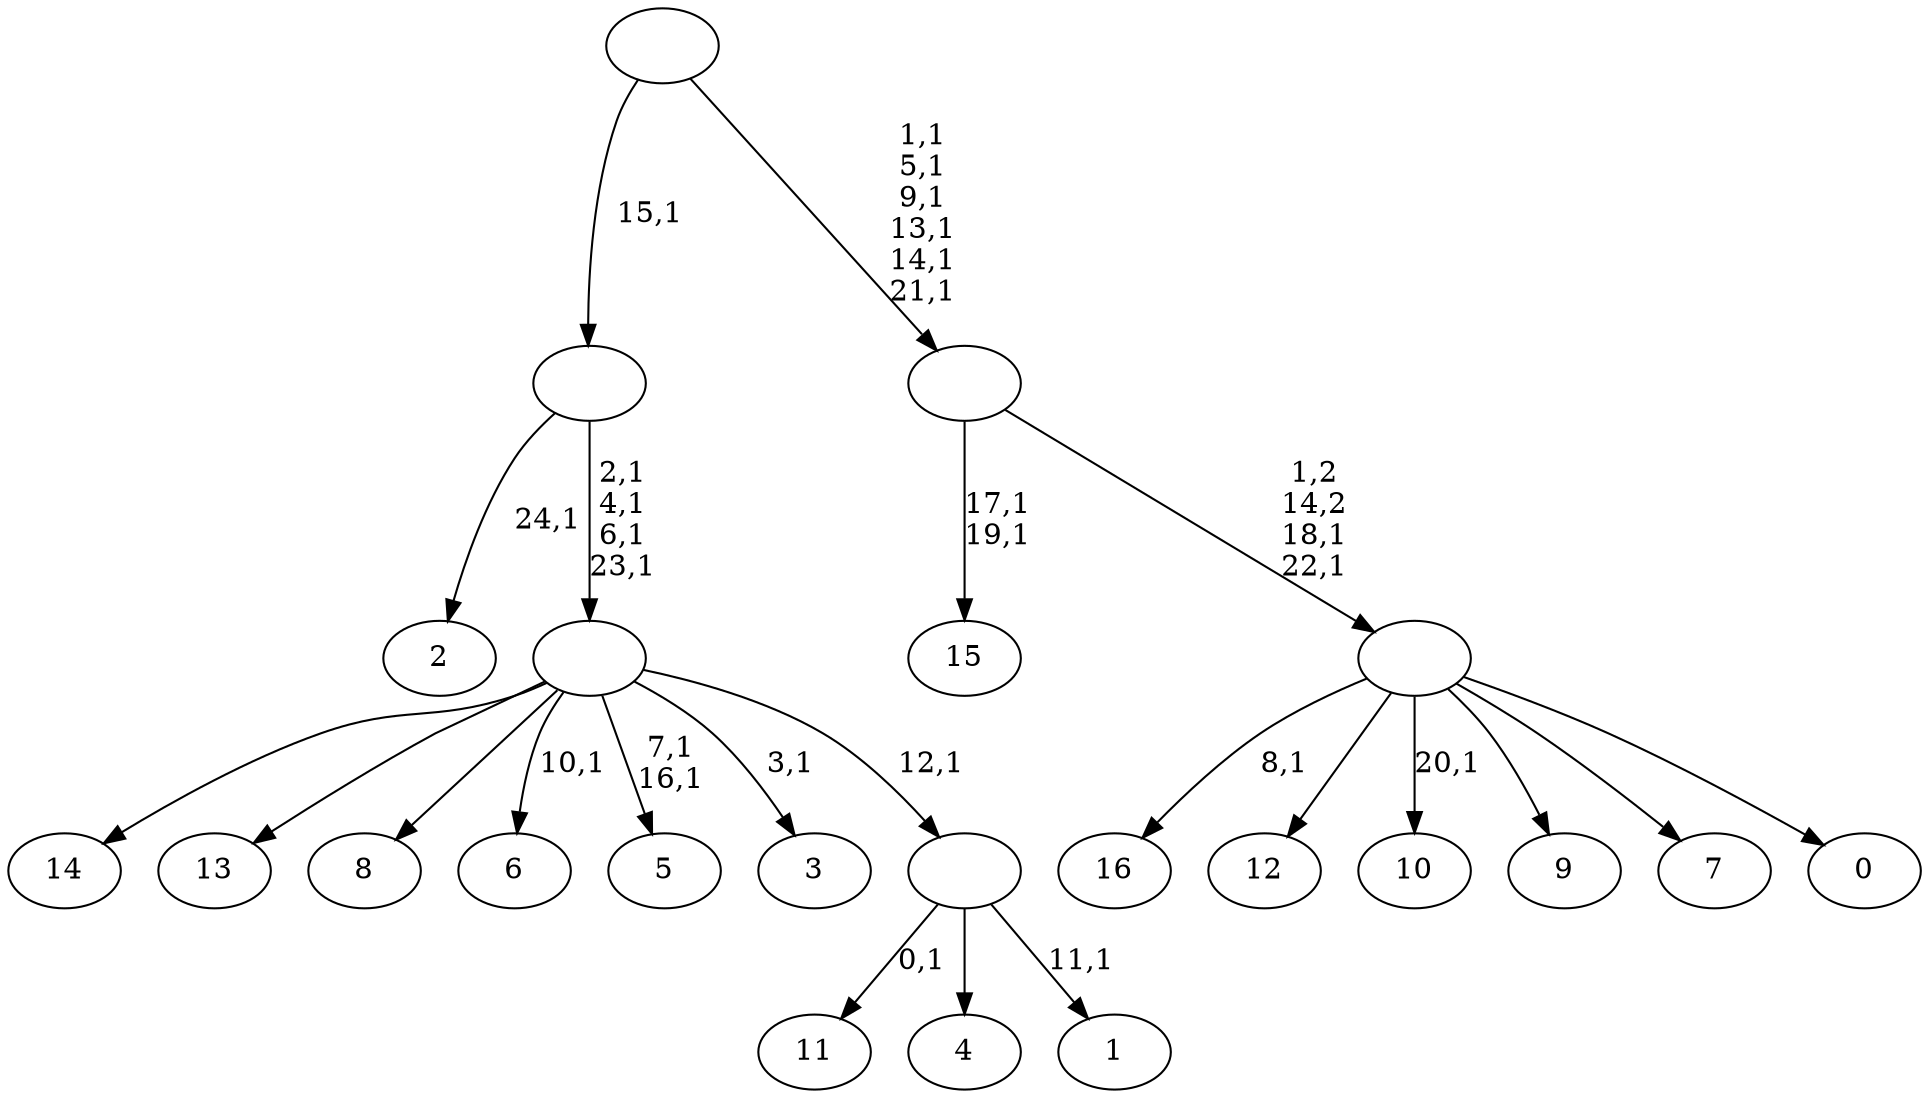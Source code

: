 digraph T {
	42 [label="16"]
	40 [label="15"]
	37 [label="14"]
	36 [label="13"]
	35 [label="12"]
	34 [label="11"]
	32 [label="10"]
	30 [label="9"]
	29 [label="8"]
	28 [label="7"]
	27 [label="6"]
	25 [label="5"]
	22 [label="4"]
	21 [label="3"]
	19 [label="2"]
	17 [label="1"]
	15 [label=""]
	14 [label=""]
	10 [label=""]
	9 [label="0"]
	8 [label=""]
	6 [label=""]
	0 [label=""]
	15 -> 17 [label="11,1"]
	15 -> 34 [label="0,1"]
	15 -> 22 [label=""]
	14 -> 21 [label="3,1"]
	14 -> 25 [label="7,1\n16,1"]
	14 -> 27 [label="10,1"]
	14 -> 37 [label=""]
	14 -> 36 [label=""]
	14 -> 29 [label=""]
	14 -> 15 [label="12,1"]
	10 -> 14 [label="2,1\n4,1\n6,1\n23,1"]
	10 -> 19 [label="24,1"]
	8 -> 32 [label="20,1"]
	8 -> 42 [label="8,1"]
	8 -> 35 [label=""]
	8 -> 30 [label=""]
	8 -> 28 [label=""]
	8 -> 9 [label=""]
	6 -> 8 [label="1,2\n14,2\n18,1\n22,1"]
	6 -> 40 [label="17,1\n19,1"]
	0 -> 6 [label="1,1\n5,1\n9,1\n13,1\n14,1\n21,1"]
	0 -> 10 [label="15,1"]
}
